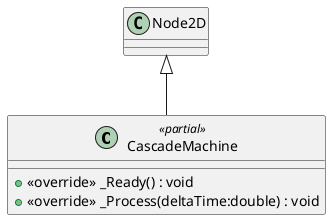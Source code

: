 @startuml
class CascadeMachine <<partial>> {
    + <<override>> _Ready() : void
    + <<override>> _Process(deltaTime:double) : void
}
Node2D <|-- CascadeMachine
@enduml
